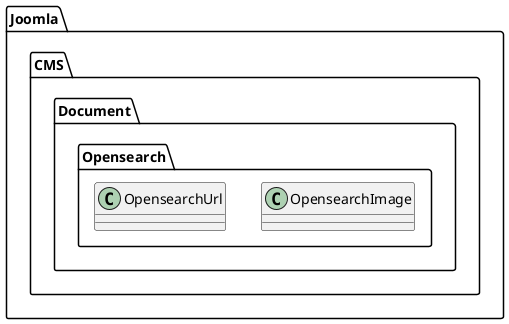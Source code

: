 @startuml
class Joomla.CMS.Document.Opensearch.OpensearchImage

class Joomla.CMS.Document.Opensearch.OpensearchUrl
@enduml
